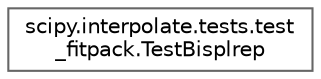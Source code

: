 digraph "Graphical Class Hierarchy"
{
 // LATEX_PDF_SIZE
  bgcolor="transparent";
  edge [fontname=Helvetica,fontsize=10,labelfontname=Helvetica,labelfontsize=10];
  node [fontname=Helvetica,fontsize=10,shape=box,height=0.2,width=0.4];
  rankdir="LR";
  Node0 [id="Node000000",label="scipy.interpolate.tests.test\l_fitpack.TestBisplrep",height=0.2,width=0.4,color="grey40", fillcolor="white", style="filled",URL="$d7/dd9/classscipy_1_1interpolate_1_1tests_1_1test__fitpack_1_1TestBisplrep.html",tooltip=" "];
}
